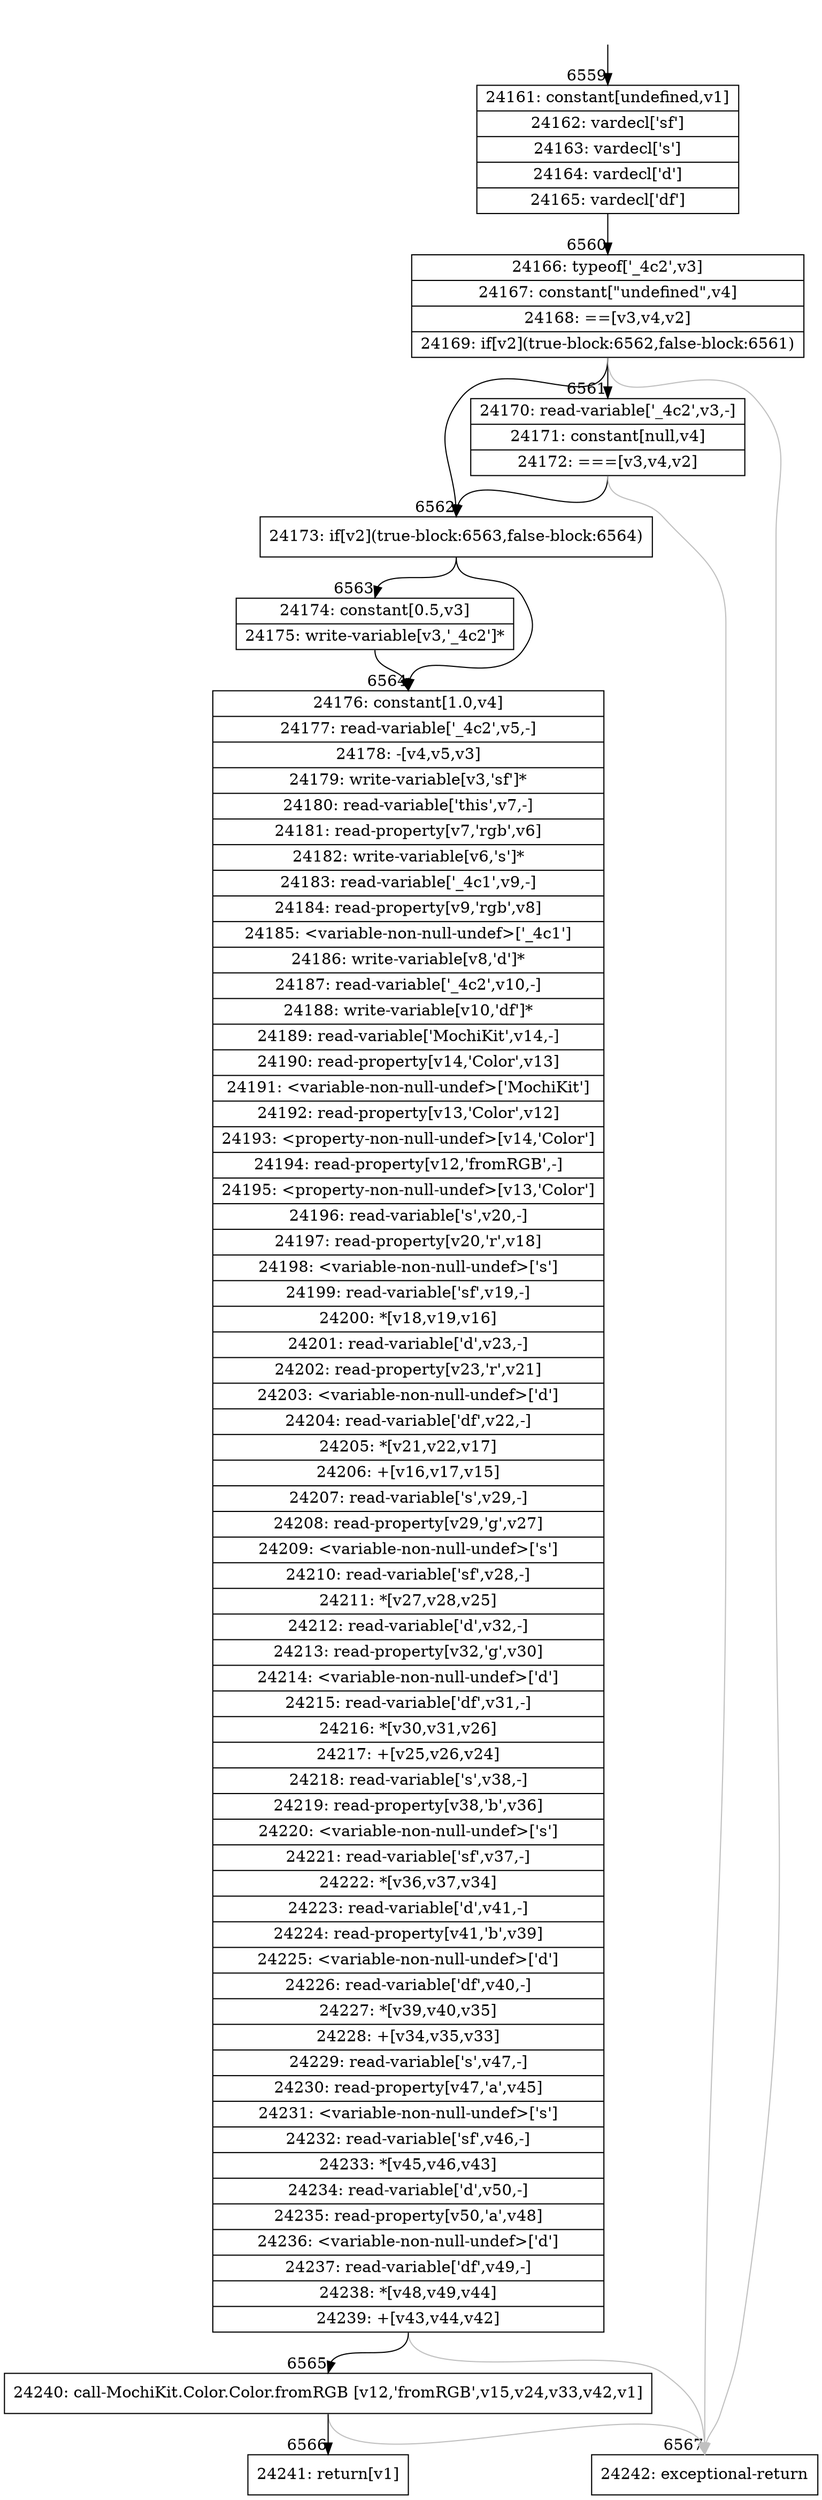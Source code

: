 digraph {
rankdir="TD"
BB_entry440[shape=none,label=""];
BB_entry440 -> BB6559 [tailport=s, headport=n, headlabel="    6559"]
BB6559 [shape=record label="{24161: constant[undefined,v1]|24162: vardecl['sf']|24163: vardecl['s']|24164: vardecl['d']|24165: vardecl['df']}" ] 
BB6559 -> BB6560 [tailport=s, headport=n, headlabel="      6560"]
BB6560 [shape=record label="{24166: typeof['_4c2',v3]|24167: constant[\"undefined\",v4]|24168: ==[v3,v4,v2]|24169: if[v2](true-block:6562,false-block:6561)}" ] 
BB6560 -> BB6562 [tailport=s, headport=n, headlabel="      6562"]
BB6560 -> BB6561 [tailport=s, headport=n, headlabel="      6561"]
BB6560 -> BB6567 [tailport=s, headport=n, color=gray, headlabel="      6567"]
BB6561 [shape=record label="{24170: read-variable['_4c2',v3,-]|24171: constant[null,v4]|24172: ===[v3,v4,v2]}" ] 
BB6561 -> BB6562 [tailport=s, headport=n]
BB6561 -> BB6567 [tailport=s, headport=n, color=gray]
BB6562 [shape=record label="{24173: if[v2](true-block:6563,false-block:6564)}" ] 
BB6562 -> BB6563 [tailport=s, headport=n, headlabel="      6563"]
BB6562 -> BB6564 [tailport=s, headport=n, headlabel="      6564"]
BB6563 [shape=record label="{24174: constant[0.5,v3]|24175: write-variable[v3,'_4c2']*}" ] 
BB6563 -> BB6564 [tailport=s, headport=n]
BB6564 [shape=record label="{24176: constant[1.0,v4]|24177: read-variable['_4c2',v5,-]|24178: -[v4,v5,v3]|24179: write-variable[v3,'sf']*|24180: read-variable['this',v7,-]|24181: read-property[v7,'rgb',v6]|24182: write-variable[v6,'s']*|24183: read-variable['_4c1',v9,-]|24184: read-property[v9,'rgb',v8]|24185: \<variable-non-null-undef\>['_4c1']|24186: write-variable[v8,'d']*|24187: read-variable['_4c2',v10,-]|24188: write-variable[v10,'df']*|24189: read-variable['MochiKit',v14,-]|24190: read-property[v14,'Color',v13]|24191: \<variable-non-null-undef\>['MochiKit']|24192: read-property[v13,'Color',v12]|24193: \<property-non-null-undef\>[v14,'Color']|24194: read-property[v12,'fromRGB',-]|24195: \<property-non-null-undef\>[v13,'Color']|24196: read-variable['s',v20,-]|24197: read-property[v20,'r',v18]|24198: \<variable-non-null-undef\>['s']|24199: read-variable['sf',v19,-]|24200: *[v18,v19,v16]|24201: read-variable['d',v23,-]|24202: read-property[v23,'r',v21]|24203: \<variable-non-null-undef\>['d']|24204: read-variable['df',v22,-]|24205: *[v21,v22,v17]|24206: +[v16,v17,v15]|24207: read-variable['s',v29,-]|24208: read-property[v29,'g',v27]|24209: \<variable-non-null-undef\>['s']|24210: read-variable['sf',v28,-]|24211: *[v27,v28,v25]|24212: read-variable['d',v32,-]|24213: read-property[v32,'g',v30]|24214: \<variable-non-null-undef\>['d']|24215: read-variable['df',v31,-]|24216: *[v30,v31,v26]|24217: +[v25,v26,v24]|24218: read-variable['s',v38,-]|24219: read-property[v38,'b',v36]|24220: \<variable-non-null-undef\>['s']|24221: read-variable['sf',v37,-]|24222: *[v36,v37,v34]|24223: read-variable['d',v41,-]|24224: read-property[v41,'b',v39]|24225: \<variable-non-null-undef\>['d']|24226: read-variable['df',v40,-]|24227: *[v39,v40,v35]|24228: +[v34,v35,v33]|24229: read-variable['s',v47,-]|24230: read-property[v47,'a',v45]|24231: \<variable-non-null-undef\>['s']|24232: read-variable['sf',v46,-]|24233: *[v45,v46,v43]|24234: read-variable['d',v50,-]|24235: read-property[v50,'a',v48]|24236: \<variable-non-null-undef\>['d']|24237: read-variable['df',v49,-]|24238: *[v48,v49,v44]|24239: +[v43,v44,v42]}" ] 
BB6564 -> BB6565 [tailport=s, headport=n, headlabel="      6565"]
BB6564 -> BB6567 [tailport=s, headport=n, color=gray]
BB6565 [shape=record label="{24240: call-MochiKit.Color.Color.fromRGB [v12,'fromRGB',v15,v24,v33,v42,v1]}" ] 
BB6565 -> BB6566 [tailport=s, headport=n, headlabel="      6566"]
BB6565 -> BB6567 [tailport=s, headport=n, color=gray]
BB6566 [shape=record label="{24241: return[v1]}" ] 
BB6567 [shape=record label="{24242: exceptional-return}" ] 
//#$~ 4636
}

